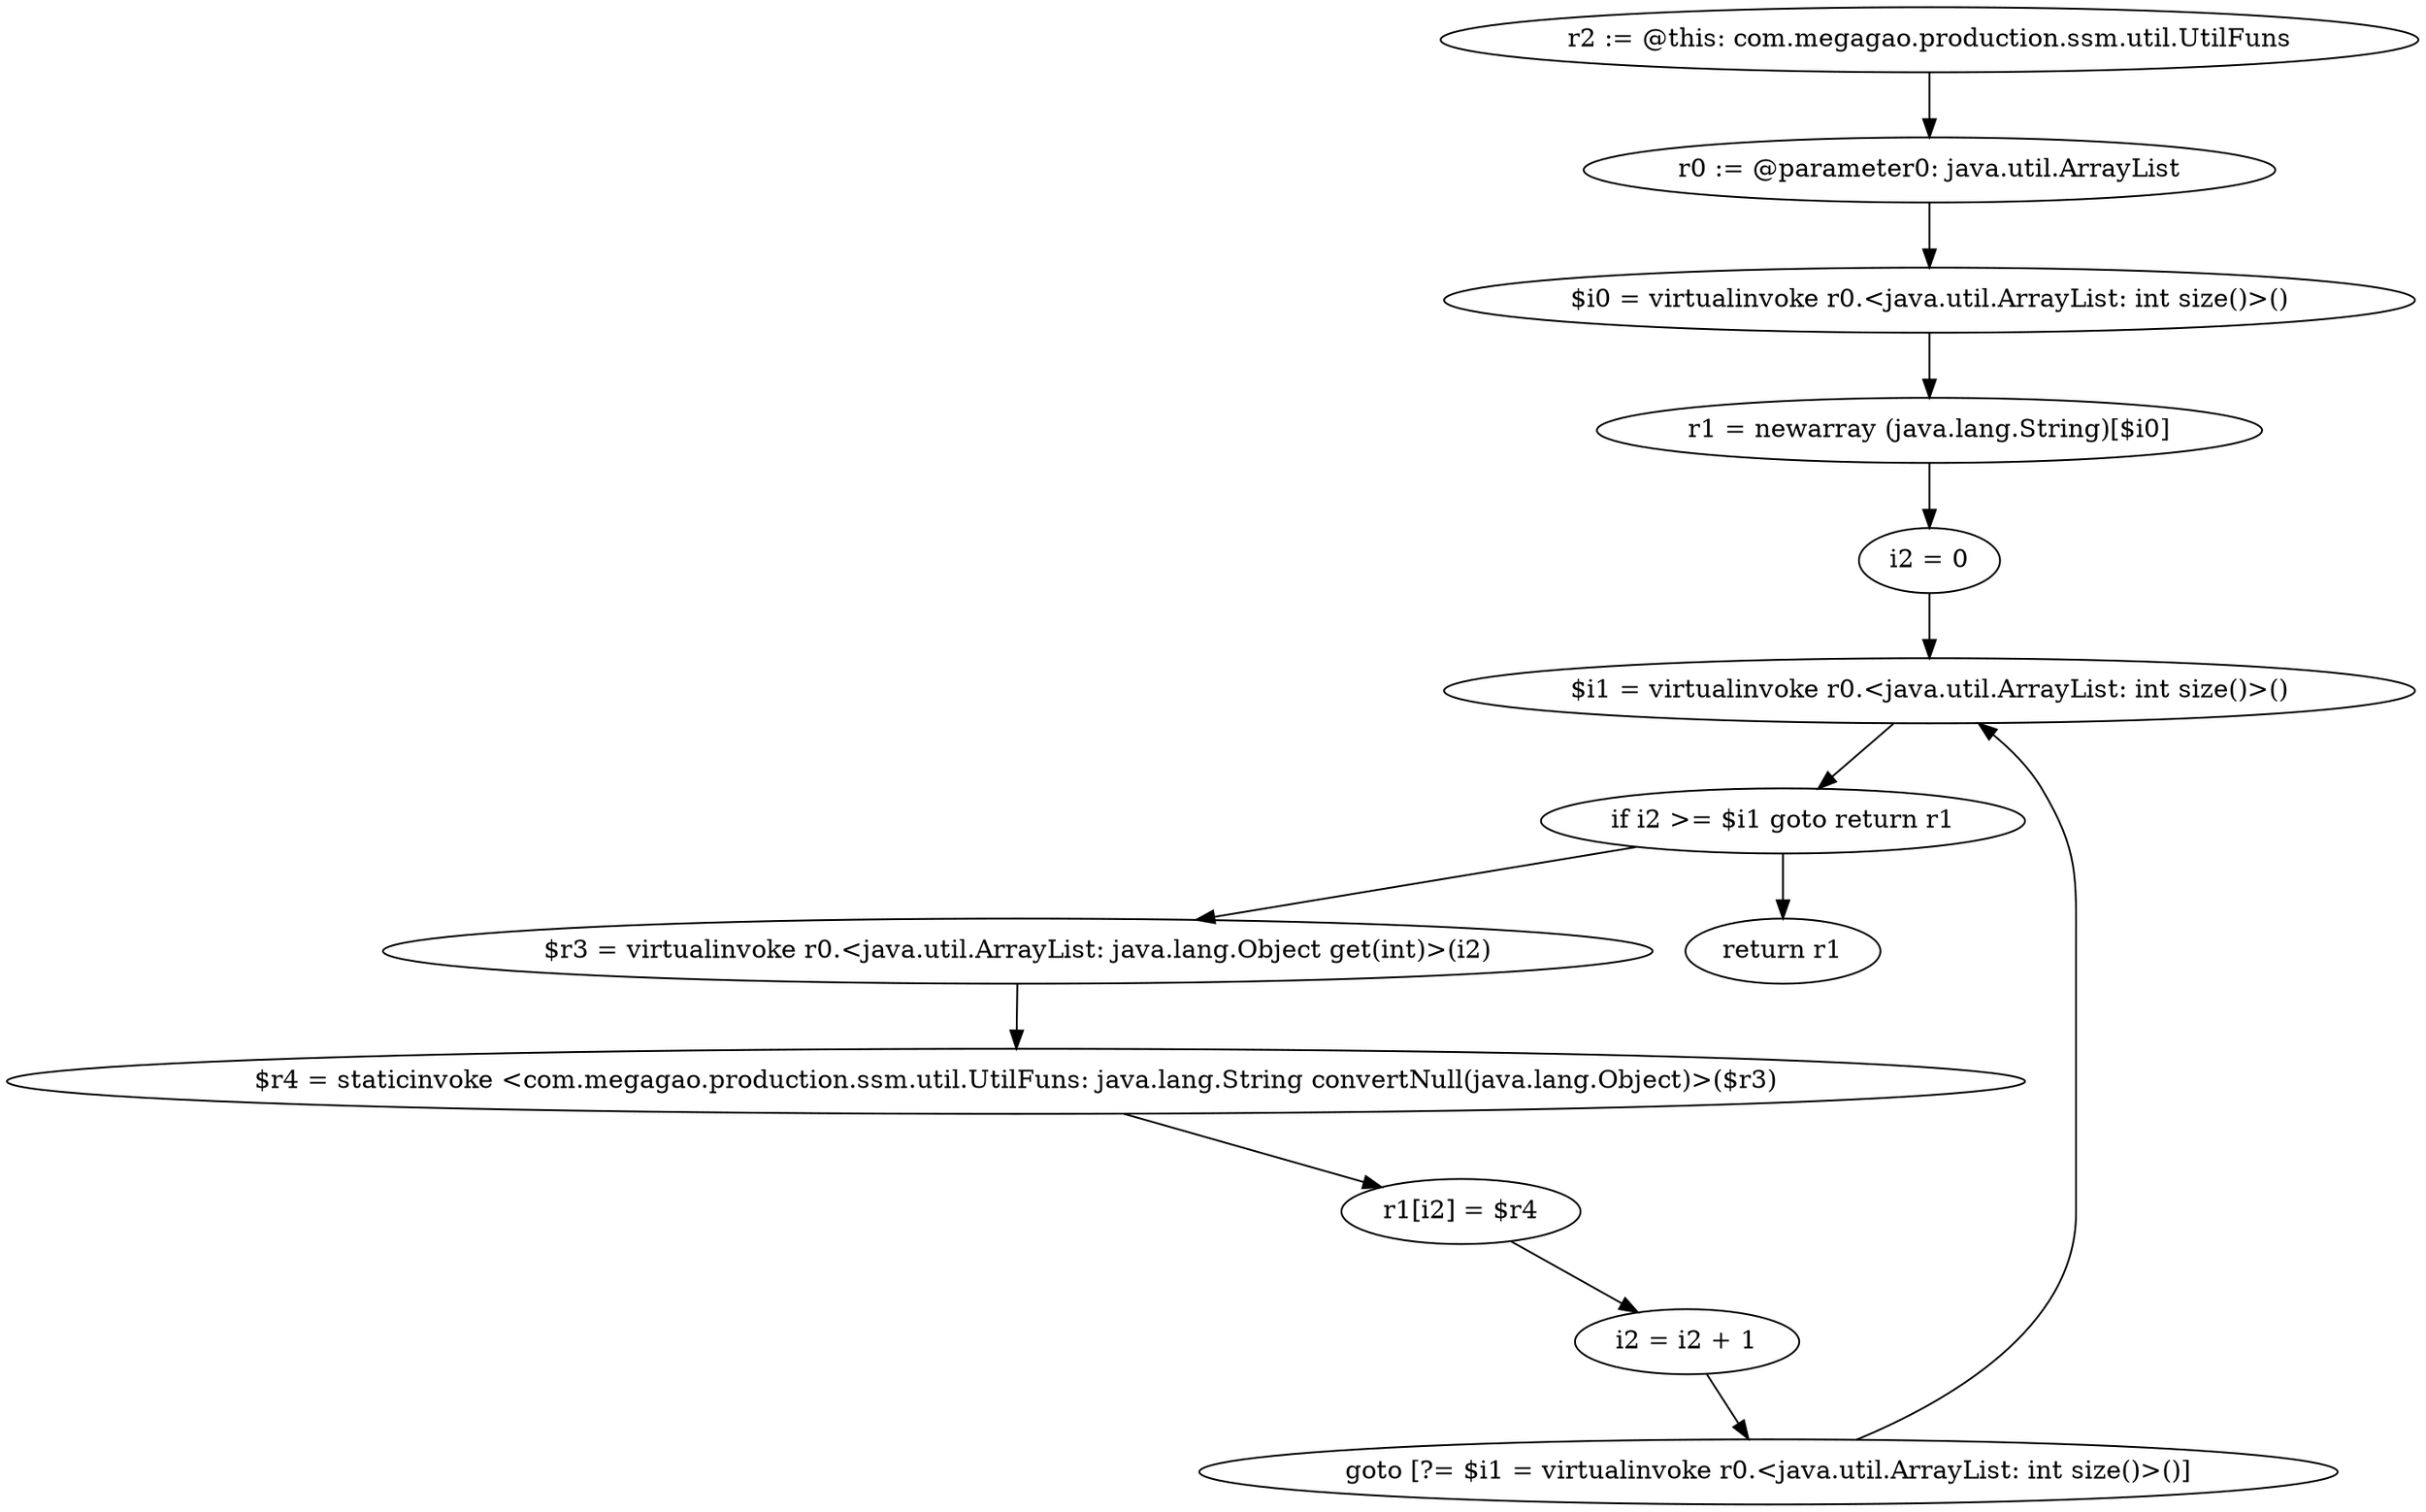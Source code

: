 digraph "unitGraph" {
    "r2 := @this: com.megagao.production.ssm.util.UtilFuns"
    "r0 := @parameter0: java.util.ArrayList"
    "$i0 = virtualinvoke r0.<java.util.ArrayList: int size()>()"
    "r1 = newarray (java.lang.String)[$i0]"
    "i2 = 0"
    "$i1 = virtualinvoke r0.<java.util.ArrayList: int size()>()"
    "if i2 >= $i1 goto return r1"
    "$r3 = virtualinvoke r0.<java.util.ArrayList: java.lang.Object get(int)>(i2)"
    "$r4 = staticinvoke <com.megagao.production.ssm.util.UtilFuns: java.lang.String convertNull(java.lang.Object)>($r3)"
    "r1[i2] = $r4"
    "i2 = i2 + 1"
    "goto [?= $i1 = virtualinvoke r0.<java.util.ArrayList: int size()>()]"
    "return r1"
    "r2 := @this: com.megagao.production.ssm.util.UtilFuns"->"r0 := @parameter0: java.util.ArrayList";
    "r0 := @parameter0: java.util.ArrayList"->"$i0 = virtualinvoke r0.<java.util.ArrayList: int size()>()";
    "$i0 = virtualinvoke r0.<java.util.ArrayList: int size()>()"->"r1 = newarray (java.lang.String)[$i0]";
    "r1 = newarray (java.lang.String)[$i0]"->"i2 = 0";
    "i2 = 0"->"$i1 = virtualinvoke r0.<java.util.ArrayList: int size()>()";
    "$i1 = virtualinvoke r0.<java.util.ArrayList: int size()>()"->"if i2 >= $i1 goto return r1";
    "if i2 >= $i1 goto return r1"->"$r3 = virtualinvoke r0.<java.util.ArrayList: java.lang.Object get(int)>(i2)";
    "if i2 >= $i1 goto return r1"->"return r1";
    "$r3 = virtualinvoke r0.<java.util.ArrayList: java.lang.Object get(int)>(i2)"->"$r4 = staticinvoke <com.megagao.production.ssm.util.UtilFuns: java.lang.String convertNull(java.lang.Object)>($r3)";
    "$r4 = staticinvoke <com.megagao.production.ssm.util.UtilFuns: java.lang.String convertNull(java.lang.Object)>($r3)"->"r1[i2] = $r4";
    "r1[i2] = $r4"->"i2 = i2 + 1";
    "i2 = i2 + 1"->"goto [?= $i1 = virtualinvoke r0.<java.util.ArrayList: int size()>()]";
    "goto [?= $i1 = virtualinvoke r0.<java.util.ArrayList: int size()>()]"->"$i1 = virtualinvoke r0.<java.util.ArrayList: int size()>()";
}
